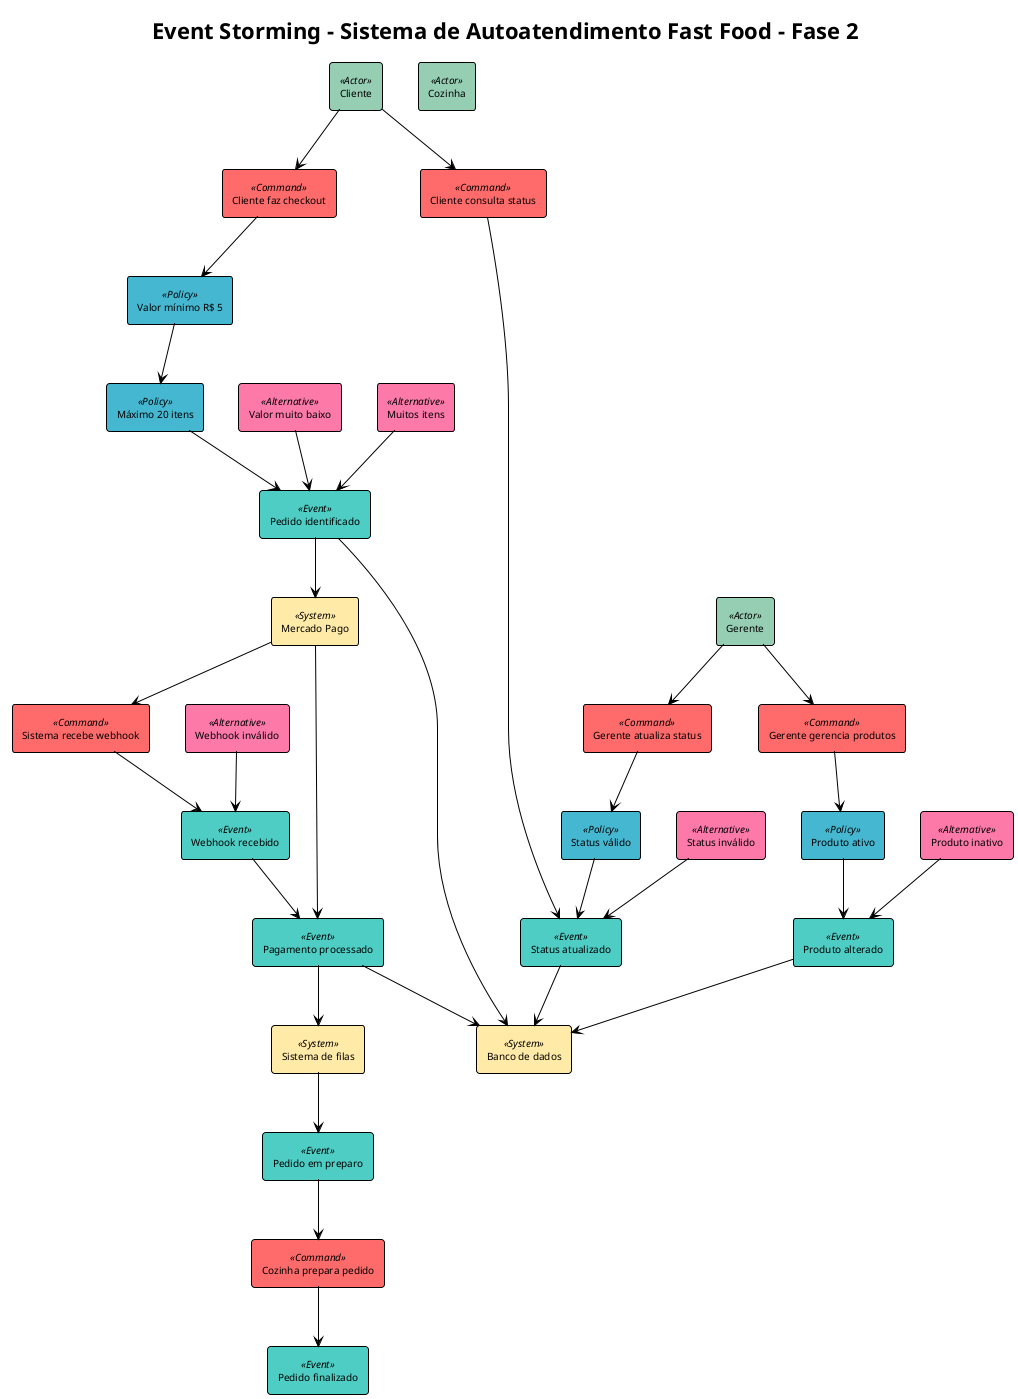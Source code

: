 @startuml Event Storming - Fase 2
!theme plain
skinparam backgroundColor #FFFFFF
skinparam defaultFontName Arial
skinparam defaultFontSize 10

title Event Storming - Sistema de Autoatendimento Fast Food - Fase 2

' Definição de cores
skinparam rectangle {
    BackgroundColor<<Command>> #FF6B6B
    BackgroundColor<<Event>> #4ECDC4
    BackgroundColor<<Policy>> #45B7D1
    BackgroundColor<<Actor>> #96CEB4
    BackgroundColor<<System>> #FFEAA7
    BackgroundColor<<Error>> #D63031
    BackgroundColor<<Alternative>> #FD79A8
}

' Atores
rectangle "Cliente" as Cliente <<Actor>>
rectangle "Gerente" as Gerente <<Actor>>
rectangle "Cozinha" as Cozinha <<Actor>>

' Comandos (Ações que podem ser executadas)
rectangle "Cliente faz checkout" as CMD_CHECKOUT <<Command>>
rectangle "Cliente consulta status" as CMD_CONSULTA <<Command>>
rectangle "Gerente atualiza status" as CMD_ATUALIZA <<Command>>
rectangle "Gerente gerencia produtos" as CMD_GERENCIA <<Command>>
rectangle "Cozinha prepara pedido" as CMD_PREPARA <<Command>>
rectangle "Sistema recebe webhook" as CMD_WEBHOOK <<Command>>

' Eventos (O que acontece no sistema)
rectangle "Pedido identificado" as EVT_PEDIDO_IDENTIFICADO <<Event>>
rectangle "Pagamento processado" as EVT_PAGAMENTO_PROCESSADO <<Event>>
rectangle "Status atualizado" as EVT_STATUS_ATUALIZADO <<Event>>
rectangle "Pedido em preparo" as EVT_PEDIDO_PREPARO <<Event>>
rectangle "Pedido finalizado" as EVT_PEDIDO_FINALIZADO <<Event>>
rectangle "Produto alterado" as EVT_PRODUTO_ALTERADO <<Event>>
rectangle "Webhook recebido" as EVT_WEBHOOK_RECEBIDO <<Event>>

' Policies (Regras de negócio)
rectangle "Valor mínimo R$ 5" as POL_VALOR_MINIMO <<Policy>>
rectangle "Máximo 20 itens" as POL_MAX_ITENS <<Policy>>
rectangle "Status válido" as POL_STATUS_VALIDO <<Policy>>
rectangle "Produto ativo" as POL_PRODUTO_ATIVO <<Policy>>

' Fluxos Alternativos (Cenários de erro)
rectangle "Valor muito baixo" as ALT_VALOR_BAIXO <<Alternative>>
rectangle "Muitos itens" as ALT_MUITOS_ITENS <<Alternative>>
rectangle "Status inválido" as ALT_STATUS_INVALIDO <<Alternative>>
rectangle "Produto inativo" as ALT_PRODUTO_INATIVO <<Alternative>>
rectangle "Webhook inválido" as ALT_WEBHOOK_INVALIDO <<Alternative>>

' Sistemas Externos
rectangle "Mercado Pago" as SYS_MERCADO_PAGO <<System>>
rectangle "Banco de dados" as SYS_DB <<System>>
rectangle "Sistema de filas" as SYS_FILAS <<System>>

' Fluxo Principal - Cliente
Cliente --> CMD_CHECKOUT
CMD_CHECKOUT --> POL_VALOR_MINIMO
POL_VALOR_MINIMO --> POL_MAX_ITENS
POL_MAX_ITENS --> EVT_PEDIDO_IDENTIFICADO
EVT_PEDIDO_IDENTIFICADO --> SYS_MERCADO_PAGO
SYS_MERCADO_PAGO --> EVT_PAGAMENTO_PROCESSADO
EVT_PAGAMENTO_PROCESSADO --> SYS_FILAS
SYS_FILAS --> EVT_PEDIDO_PREPARO

' Fluxo - Cozinha
EVT_PEDIDO_PREPARO --> CMD_PREPARA
CMD_PREPARA --> EVT_PEDIDO_FINALIZADO

' Fluxo - Gerente
Gerente --> CMD_ATUALIZA
CMD_ATUALIZA --> POL_STATUS_VALIDO
POL_STATUS_VALIDO --> EVT_STATUS_ATUALIZADO

Gerente --> CMD_GERENCIA
CMD_GERENCIA --> POL_PRODUTO_ATIVO
POL_PRODUTO_ATIVO --> EVT_PRODUTO_ALTERADO

' Fluxo - Consulta
Cliente --> CMD_CONSULTA
CMD_CONSULTA --> EVT_STATUS_ATUALIZADO

' Fluxo - Webhook
SYS_MERCADO_PAGO --> CMD_WEBHOOK
CMD_WEBHOOK --> EVT_WEBHOOK_RECEBIDO
EVT_WEBHOOK_RECEBIDO --> EVT_PAGAMENTO_PROCESSADO

' Fluxos Alternativos
ALT_VALOR_BAIXO --> EVT_PEDIDO_IDENTIFICADO
ALT_MUITOS_ITENS --> EVT_PEDIDO_IDENTIFICADO
ALT_STATUS_INVALIDO --> EVT_STATUS_ATUALIZADO
ALT_PRODUTO_INATIVO --> EVT_PRODUTO_ALTERADO
ALT_WEBHOOK_INVALIDO --> EVT_WEBHOOK_RECEBIDO

' Persistência
EVT_PEDIDO_IDENTIFICADO --> SYS_DB
EVT_PAGAMENTO_PROCESSADO --> SYS_DB
EVT_STATUS_ATUALIZADO --> SYS_DB
EVT_PRODUTO_ALTERADO --> SYS_DB

@enduml 